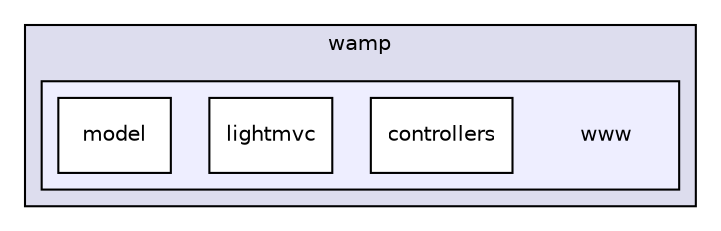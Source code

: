 digraph "C:/wamp/www" {
  compound=true
  node [ fontsize="10", fontname="Helvetica"];
  edge [ labelfontsize="10", labelfontname="Helvetica"];
  subgraph clusterdir_2b9e166508d09dde5a99a7da5cdd2c5e {
    graph [ bgcolor="#ddddee", pencolor="black", label="wamp" fontname="Helvetica", fontsize="10", URL="dir_2b9e166508d09dde5a99a7da5cdd2c5e.html"]
  subgraph clusterdir_6cec9c0059ae9a8bc4877b04f6d117b9 {
    graph [ bgcolor="#eeeeff", pencolor="black", label="" URL="dir_6cec9c0059ae9a8bc4877b04f6d117b9.html"];
    dir_6cec9c0059ae9a8bc4877b04f6d117b9 [shape=plaintext label="www"];
    dir_e177131e96f1829bf0a77185416cc252 [shape=box label="controllers" color="black" fillcolor="white" style="filled" URL="dir_e177131e96f1829bf0a77185416cc252.html"];
    dir_3e86a65e3ce2178d00a498159454e665 [shape=box label="lightmvc" color="black" fillcolor="white" style="filled" URL="dir_3e86a65e3ce2178d00a498159454e665.html"];
    dir_0cdae395cd8eddf5ae898d688eab731c [shape=box label="model" color="black" fillcolor="white" style="filled" URL="dir_0cdae395cd8eddf5ae898d688eab731c.html"];
  }
  }
}
